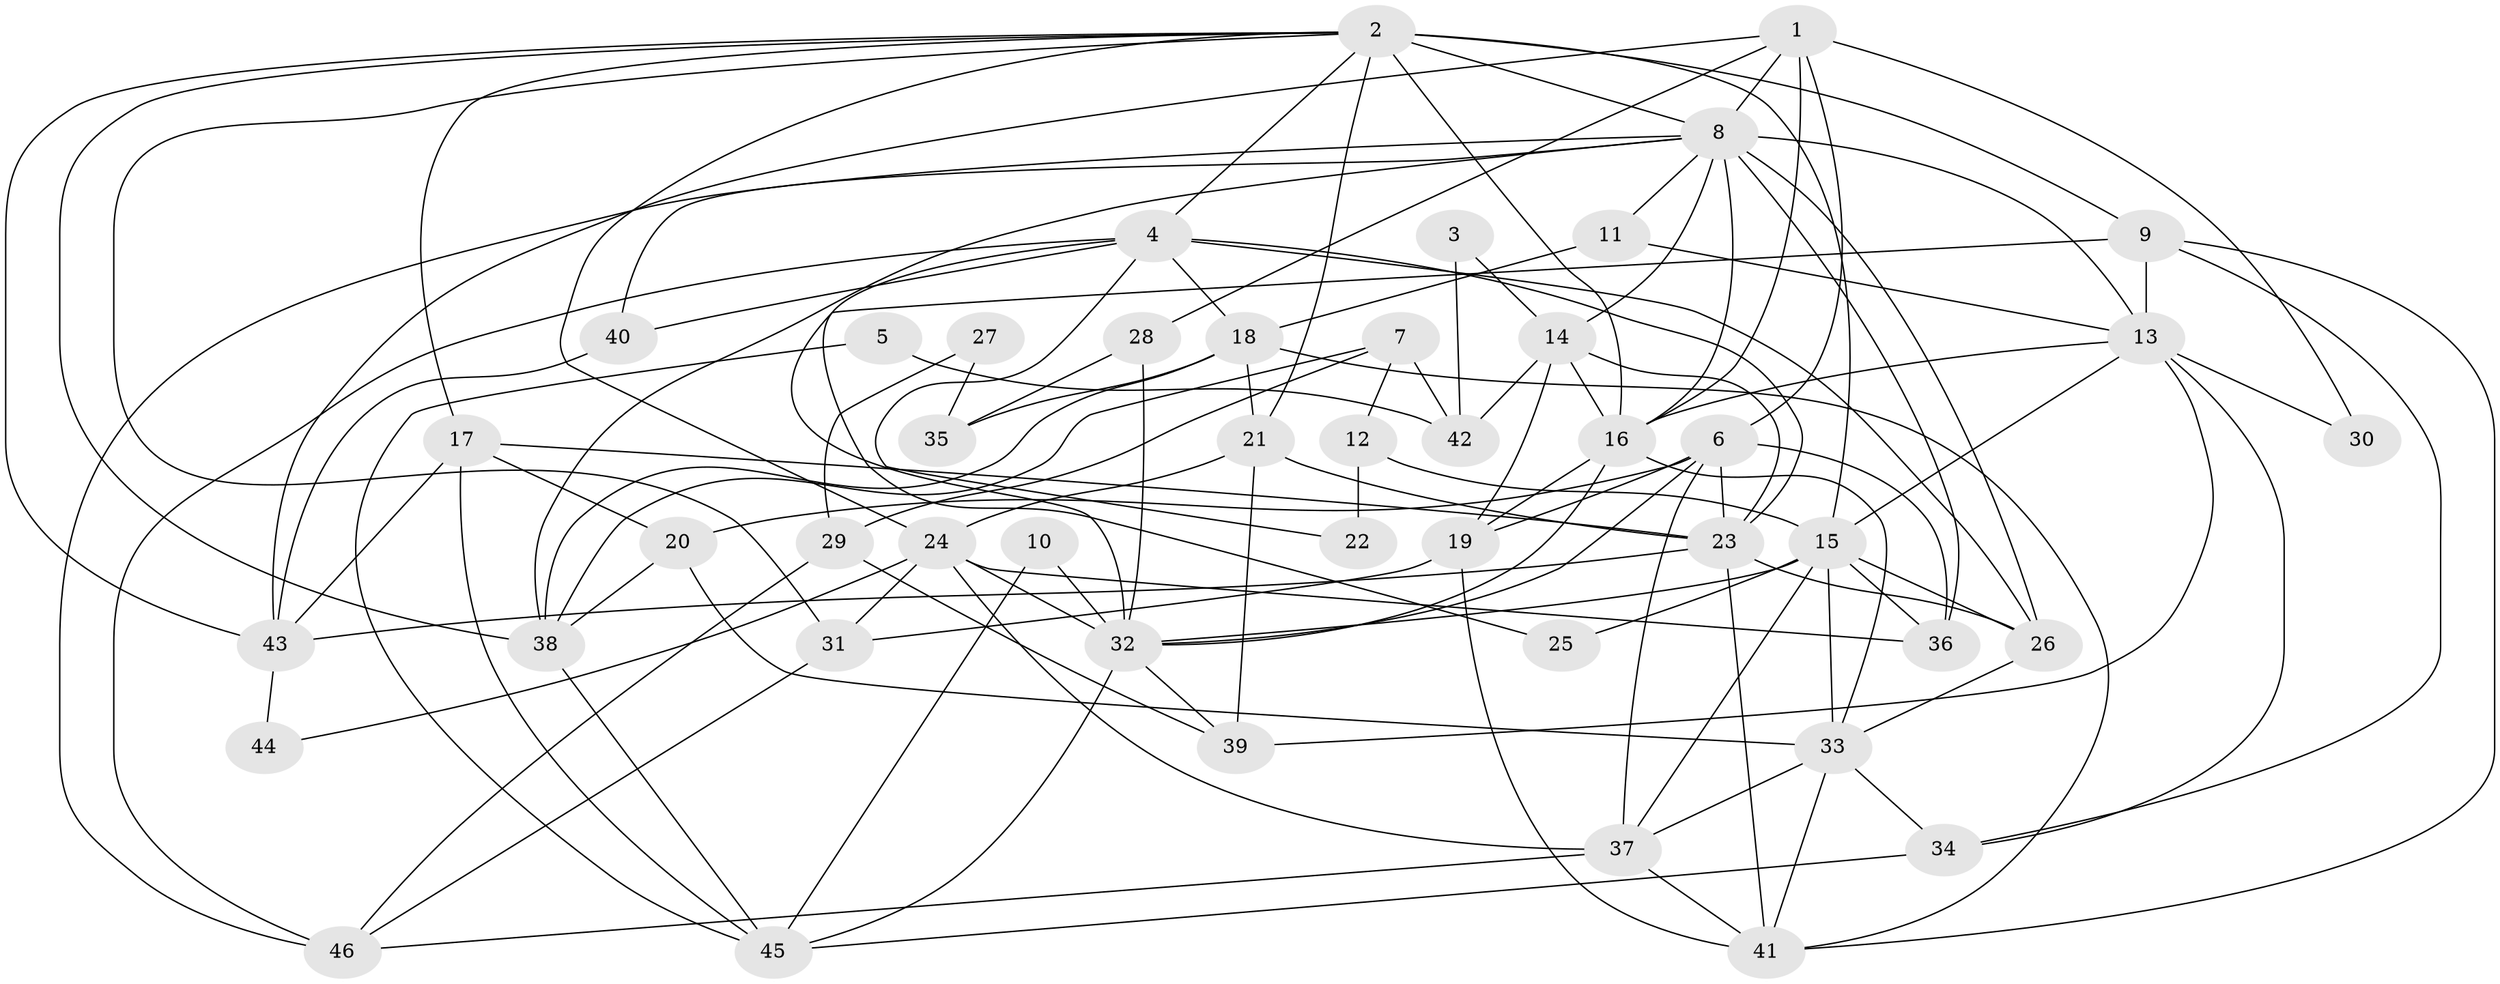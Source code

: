 // original degree distribution, {2: 0.1956521739130435, 5: 0.16304347826086957, 3: 0.16304347826086957, 4: 0.31521739130434784, 7: 0.043478260869565216, 6: 0.10869565217391304, 8: 0.010869565217391304}
// Generated by graph-tools (version 1.1) at 2025/36/03/09/25 02:36:19]
// undirected, 46 vertices, 117 edges
graph export_dot {
graph [start="1"]
  node [color=gray90,style=filled];
  1;
  2;
  3;
  4;
  5;
  6;
  7;
  8;
  9;
  10;
  11;
  12;
  13;
  14;
  15;
  16;
  17;
  18;
  19;
  20;
  21;
  22;
  23;
  24;
  25;
  26;
  27;
  28;
  29;
  30;
  31;
  32;
  33;
  34;
  35;
  36;
  37;
  38;
  39;
  40;
  41;
  42;
  43;
  44;
  45;
  46;
  1 -- 6 [weight=2.0];
  1 -- 8 [weight=1.0];
  1 -- 16 [weight=1.0];
  1 -- 28 [weight=1.0];
  1 -- 30 [weight=1.0];
  1 -- 43 [weight=1.0];
  2 -- 4 [weight=1.0];
  2 -- 8 [weight=1.0];
  2 -- 9 [weight=4.0];
  2 -- 15 [weight=2.0];
  2 -- 16 [weight=1.0];
  2 -- 17 [weight=1.0];
  2 -- 21 [weight=1.0];
  2 -- 24 [weight=1.0];
  2 -- 31 [weight=1.0];
  2 -- 38 [weight=1.0];
  2 -- 43 [weight=1.0];
  3 -- 14 [weight=1.0];
  3 -- 42 [weight=1.0];
  4 -- 18 [weight=1.0];
  4 -- 22 [weight=1.0];
  4 -- 23 [weight=1.0];
  4 -- 25 [weight=1.0];
  4 -- 26 [weight=1.0];
  4 -- 40 [weight=1.0];
  4 -- 46 [weight=1.0];
  5 -- 42 [weight=1.0];
  5 -- 45 [weight=1.0];
  6 -- 19 [weight=1.0];
  6 -- 20 [weight=1.0];
  6 -- 23 [weight=1.0];
  6 -- 32 [weight=1.0];
  6 -- 36 [weight=1.0];
  6 -- 37 [weight=1.0];
  7 -- 12 [weight=1.0];
  7 -- 29 [weight=1.0];
  7 -- 38 [weight=1.0];
  7 -- 42 [weight=1.0];
  8 -- 11 [weight=1.0];
  8 -- 13 [weight=4.0];
  8 -- 14 [weight=1.0];
  8 -- 16 [weight=1.0];
  8 -- 26 [weight=1.0];
  8 -- 36 [weight=1.0];
  8 -- 38 [weight=1.0];
  8 -- 40 [weight=2.0];
  8 -- 46 [weight=1.0];
  9 -- 13 [weight=1.0];
  9 -- 32 [weight=4.0];
  9 -- 34 [weight=1.0];
  9 -- 41 [weight=1.0];
  10 -- 32 [weight=1.0];
  10 -- 45 [weight=1.0];
  11 -- 13 [weight=1.0];
  11 -- 18 [weight=1.0];
  12 -- 15 [weight=1.0];
  12 -- 22 [weight=1.0];
  13 -- 15 [weight=1.0];
  13 -- 16 [weight=1.0];
  13 -- 30 [weight=1.0];
  13 -- 34 [weight=1.0];
  13 -- 39 [weight=1.0];
  14 -- 16 [weight=1.0];
  14 -- 19 [weight=1.0];
  14 -- 23 [weight=1.0];
  14 -- 42 [weight=1.0];
  15 -- 25 [weight=1.0];
  15 -- 26 [weight=1.0];
  15 -- 32 [weight=2.0];
  15 -- 33 [weight=1.0];
  15 -- 36 [weight=4.0];
  15 -- 37 [weight=1.0];
  16 -- 19 [weight=1.0];
  16 -- 32 [weight=1.0];
  16 -- 33 [weight=1.0];
  17 -- 20 [weight=1.0];
  17 -- 23 [weight=1.0];
  17 -- 43 [weight=2.0];
  17 -- 45 [weight=1.0];
  18 -- 21 [weight=1.0];
  18 -- 35 [weight=1.0];
  18 -- 38 [weight=1.0];
  18 -- 41 [weight=1.0];
  19 -- 31 [weight=1.0];
  19 -- 41 [weight=1.0];
  20 -- 33 [weight=1.0];
  20 -- 38 [weight=1.0];
  21 -- 23 [weight=3.0];
  21 -- 24 [weight=1.0];
  21 -- 39 [weight=1.0];
  23 -- 26 [weight=1.0];
  23 -- 41 [weight=1.0];
  23 -- 43 [weight=1.0];
  24 -- 31 [weight=1.0];
  24 -- 32 [weight=1.0];
  24 -- 36 [weight=2.0];
  24 -- 37 [weight=1.0];
  24 -- 44 [weight=1.0];
  26 -- 33 [weight=1.0];
  27 -- 29 [weight=1.0];
  27 -- 35 [weight=1.0];
  28 -- 32 [weight=1.0];
  28 -- 35 [weight=1.0];
  29 -- 39 [weight=1.0];
  29 -- 46 [weight=1.0];
  31 -- 46 [weight=1.0];
  32 -- 39 [weight=1.0];
  32 -- 45 [weight=1.0];
  33 -- 34 [weight=1.0];
  33 -- 37 [weight=1.0];
  33 -- 41 [weight=1.0];
  34 -- 45 [weight=1.0];
  37 -- 41 [weight=1.0];
  37 -- 46 [weight=1.0];
  38 -- 45 [weight=1.0];
  40 -- 43 [weight=1.0];
  43 -- 44 [weight=1.0];
}
